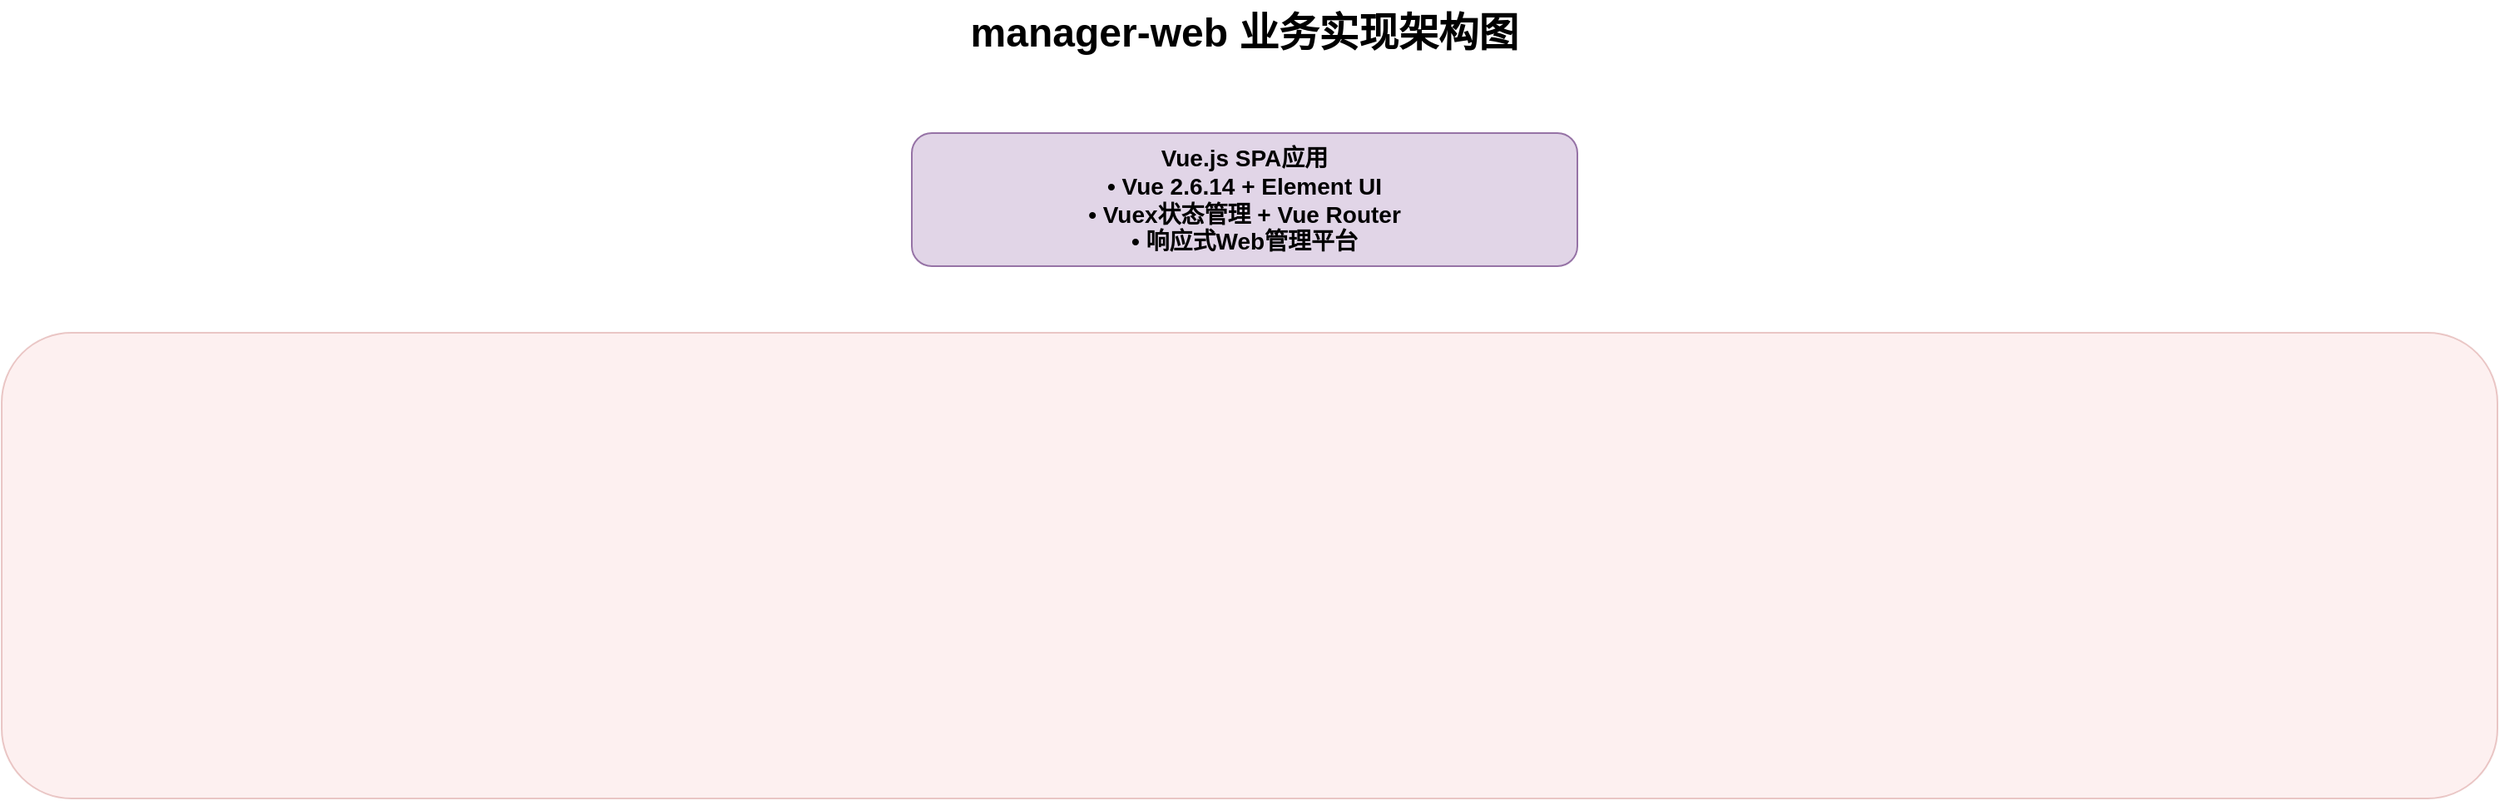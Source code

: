 <?xml version="1.0" encoding="UTF-8"?>
<mxfile version="24.7.17">
  <diagram name="manager-web业务架构" id="manager-web-business">
    <mxGraphModel dx="1422" dy="899" grid="1" gridSize="10" guides="1" tooltips="1" connect="1" arrows="1" fold="1" page="1" pageScale="1" pageWidth="1654" pageHeight="2339" math="0" shadow="0">
      <root>
        <mxCell id="0" />
        <mxCell id="1" parent="0" />
        
        <!-- 标题 -->
        <mxCell id="title" value="manager-web 业务实现架构图" style="text;html=1;strokeColor=none;fillColor=none;align=center;verticalAlign=middle;whiteSpace=wrap;rounded=0;fontSize=24;fontStyle=1;" vertex="1" parent="1">
          <mxGeometry x="577" y="40" width="500" height="40" as="geometry" />
        </mxCell>

        <!-- Vue.js 主应用 -->
        <mxCell id="main-app" value="Vue.js SPA应用&#xa;• Vue 2.6.14 + Element UI&#xa;• Vuex状态管理 + Vue Router&#xa;• 响应式Web管理平台" style="rounded=1;whiteSpace=wrap;html=1;fillColor=#e1d5e7;strokeColor=#9673a6;fontSize=14;fontStyle=1;" vertex="1" parent="1">
          <mxGeometry x="627" y="120" width="400" height="80" as="geometry" />
        </mxCell>

        <!-- 视图层 -->
        <mxCell id="views-layer" value="" style="rounded=1;whiteSpace=wrap;html=1;fillColor=#f8cecc;strokeColor=#b85450;opacity=30;" vertex="1" parent="1">
          <mxGeometry x="80" y="240" width="1500" height="280" as="geometry" />
        </mxCell>
        
        <mxCell id="views-title" value="视图层 (Views & Pages)" style="text;html=1;strokeColor=none;fillColor=none;align=center;verticalAlign=middle;whiteSpace=wrap;rounded=0;fontSize=18;fontStyle=1;" vertex="1" parent="1">
          <mxGeometry x="740" y="250" width="200" height="30" as="geometry" />
        </mxCell>

        <!-- Login View -->
        <mxCell id="login-view" value="login.vue&#xa;用户登录页面&#xa;• 登录表单&#xa;• 验证码验证&#xa;• Token获取" style="rounded=1;whiteSpace=wrap;html=1;fillColor=#fff2cc;strokeColor=#d6b656;" vertex="1" parent="1">
          <mxGeometry x="120" y="300" width="160" height="100" as="geometry" />
        </mxCell>

        <!-- Register View -->
        <mxCell id="register-view" value="register.vue&#xa;用户注册页面&#xa;• 注册表单&#xa;• 手机验证&#xa;• 密码设置" style="rounded=1;whiteSpace=wrap;html=1;fillColor=#fff2cc;strokeColor=#d6b656;" vertex="1" parent="1">
          <mxGeometry x="300" y="300" width="160" height="100" as="geometry" />
        </mxCell>

        <!-- Home View -->
        <mxCell id="home-view" value="home.vue&#xa;智能体管理主页&#xa;• 智能体列表&#xa;• 搜索过滤&#xa;• 操作入口" style="rounded=1;whiteSpace=wrap;html=1;fillColor=#fff2cc;strokeColor=#d6b656;" vertex="1" parent="1">
          <mxGeometry x="480" y="300" width="160" height="100" as="geometry" />
        </mxCell>

        <!-- Role Config View -->
        <mxCell id="roleconfig-view" value="roleConfig.vue&#xa;角色配置页面&#xa;• 智能体设置&#xa;• 参数配置&#xa;• 功能定制" style="rounded=1;whiteSpace=wrap;html=1;fillColor=#fff2cc;strokeColor=#d6b656;" vertex="1" parent="1">
          <mxGeometry x="660" y="300" width="160" height="100" as="geometry" />
        </mxCell>

        <!-- Device Management -->
        <mxCell id="device-management" value="DeviceManagement.vue&#xa;设备管理页面&#xa;• 设备列表&#xa;• 设备绑定&#xa;• 状态监控" style="rounded=1;whiteSpace=wrap;html=1;fillColor=#fff2cc;strokeColor=#d6b656;" vertex="1" parent="1">
          <mxGeometry x="840" y="300" width="160" height="100" as="geometry" />
        </mxCell>

        <!-- Model Config -->
        <mxCell id="model-config" value="ModelConfig.vue&#xa;模型配置页面&#xa;• AI模型管理&#xa;• 参数设置&#xa;• 提供商配置" style="rounded=1;whiteSpace=wrap;html=1;fillColor=#fff2cc;strokeColor=#d6b656;" vertex="1" parent="1">
          <mxGeometry x="1020" y="300" width="160" height="100" as="geometry" />
        </mxCell>

        <!-- User Management -->
        <mxCell id="user-management" value="UserManagement.vue&#xa;用户管理页面&#xa;• 用户列表&#xa;• 权限管理&#xa;• 账户操作" style="rounded=1;whiteSpace=wrap;html=1;fillColor=#fff2cc;strokeColor=#d6b656;" vertex="1" parent="1">
          <mxGeometry x="1200" y="300" width="160" height="100" as="geometry" />
        </mxCell>

        <!-- System Management -->
        <mxCell id="system-management" value="系统管理页面&#xa;• ParamsManagement&#xa;• OtaManagement&#xa;• DictManagement&#xa;• ProviderManagement" style="rounded=1;whiteSpace=wrap;html=1;fillColor=#fff2cc;strokeColor=#d6b656;" vertex="1" parent="1">
          <mxGeometry x="1380" y="300" width="180" height="100" as="geometry" />
        </mxCell>

        <!-- 组件层 -->
        <mxCell id="components-layer" value="" style="rounded=1;whiteSpace=wrap;html=1;fillColor=#d5e8d4;strokeColor=#82b366;opacity=30;" vertex="1" parent="1">
          <mxGeometry x="80" y="560" width="1500" height="280" as="geometry" />
        </mxCell>

        <mxCell id="components-title" value="组件层 (Components)" style="text;html=1;strokeColor=none;fillColor=none;align=center;verticalAlign=middle;whiteSpace=wrap;rounded=0;fontSize=18;fontStyle=1;" vertex="1" parent="1">
          <mxGeometry x="740" y="570" width="200" height="30" as="geometry" />
        </mxCell>

        <!-- Header Bar -->
        <mxCell id="header-bar" value="HeaderBar.vue&#xa;顶部导航栏&#xa;• 导航菜单&#xa;• 用户信息&#xa;• 语言切换&#xa;• 搜索功能" style="rounded=1;whiteSpace=wrap;html=1;fillColor=#e1ffc7;strokeColor=#67ab36;" vertex="1" parent="1">
          <mxGeometry x="120" y="620" width="140" height="120" as="geometry" />
        </mxCell>

        <!-- Device Item -->
        <mxCell id="device-item" value="DeviceItem.vue&#xa;设备卡片组件&#xa;• 设备信息展示&#xa;• 操作按钮&#xa;• 状态指示" style="rounded=1;whiteSpace=wrap;html=1;fillColor=#e1ffc7;strokeColor=#67ab36;" vertex="1" parent="1">
          <mxGeometry x="300" y="620" width="140" height="120" as="geometry" />
        </mxCell>

        <!-- Dialog Components -->
        <mxCell id="dialog-components" value="对话框组件&#xa;• AddWisdomBodyDialog&#xa;• AddDeviceDialog&#xa;• EditVoiceDialog&#xa;• ChatHistoryDialog" style="rounded=1;whiteSpace=wrap;html=1;fillColor=#e1ffc7;strokeColor=#67ab36;" vertex="1" parent="1">
          <mxGeometry x="480" y="620" width="160" height="120" as="geometry" />
        </mxCell>

        <!-- Form Components -->
        <mxCell id="form-components" value="表单组件&#xa;• ParamDialog&#xa;• ModelEditDialog&#xa;• ProviderDialog&#xa;• DictDataDialog" style="rounded=1;whiteSpace=wrap;html=1;fillColor=#e1ffc7;strokeColor=#67ab36;" vertex="1" parent="1">
          <mxGeometry x="680" y="620" width="140" height="120" as="geometry" />
        </mxCell>

        <!-- Audio Components -->
        <mxCell id="audio-components" value="音频组件&#xa;• AudioPlayer&#xa;• VoicePrintDialog&#xa;• TtsModel&#xa;• 录音播放功能" style="rounded=1;whiteSpace=wrap;html=1;fillColor=#e1ffc7;strokeColor=#67ab36;" vertex="1" parent="1">
          <mxGeometry x="860" y="620" width="140" height="120" as="geometry" />
        </mxCell>

        <!-- Security Components -->
        <mxCell id="security-components" value="安全组件&#xa;• ChangePasswordDialog&#xa;• ViewPasswordDialog&#xa;• 验证码组件" style="rounded=1;whiteSpace=wrap;html=1;fillColor=#e1ffc7;strokeColor=#67ab36;" vertex="1" parent="1">
          <mxGeometry x="1040" y="620" width="140" height="120" as="geometry" />
        </mxCell>

        <!-- System Components -->
        <mxCell id="system-components" value="系统组件&#xa;• FirmwareDialog&#xa;• CacheViewer&#xa;• VersionFooter&#xa;• FunctionDialog" style="rounded=1;whiteSpace=wrap;html=1;fillColor=#e1ffc7;strokeColor=#67ab36;" vertex="1" parent="1">
          <mxGeometry x="1220" y="620" width="140" height="120" as="geometry" />
        </mxCell>

        <!-- Manual Components -->
        <mxCell id="manual-components" value="手动操作组件&#xa;• ManualAddDeviceDialog&#xa;• 自定义表单&#xa;• 批量操作" style="rounded=1;whiteSpace=wrap;html=1;fillColor=#e1ffc7;strokeColor=#67ab36;" vertex="1" parent="1">
          <mxGeometry x="1400" y="620" width="160" height="120" as="geometry" />
        </mxCell>

        <!-- 服务层 -->
        <mxCell id="services-layer" value="" style="rounded=1;whiteSpace=wrap;html=1;fillColor=#ffe6cc;strokeColor=#d79b00;opacity=30;" vertex="1" parent="1">
          <mxGeometry x="80" y="880" width="1500" height="200" as="geometry" />
        </mxCell>

        <mxCell id="services-title" value="服务层 (API Services)" style="text;html=1;strokeColor=none;fillColor=none;align=center;verticalAlign=middle;whiteSpace=wrap;rounded=0;fontSize=18;fontStyle=1;" vertex="1" parent="1">
          <mxGeometry x="740" y="890" width="200" height="30" as="geometry" />
        </mxCell>

        <!-- HTTP Request -->
        <mxCell id="http-request" value="httpRequest.js&#xa;HTTP请求封装&#xa;• Axios配置&#xa;• 请求拦截&#xa;• 响应处理&#xa;• 错误处理" style="rounded=1;whiteSpace=wrap;html=1;fillColor=#ffd6cc;strokeColor=#d79b00;" vertex="1" parent="1">
          <mxGeometry x="120" y="940" width="150" height="100" as="geometry" />
        </mxCell>

        <!-- User API -->
        <mxCell id="user-api" value="user.js&#xa;用户相关API&#xa;• 登录注册&#xa;• 用户信息&#xa;• 密码管理" style="rounded=1;whiteSpace=wrap;html=1;fillColor=#ffd6cc;strokeColor=#d79b00;" vertex="1" parent="1">
          <mxGeometry x="300" y="940" width="120" height="100" as="geometry" />
        </mxCell>

        <!-- Agent API -->
        <mxCell id="agent-api" value="agent.js&#xa;智能体API&#xa;• 智能体CRUD&#xa;• 聊天记录&#xa;• 配置管理" style="rounded=1;whiteSpace=wrap;html=1;fillColor=#ffd6cc;strokeColor=#d79b00;" vertex="1" parent="1">
          <mxGeometry x="450" y="940" width="120" height="100" as="geometry" />
        </mxCell>

        <!-- Device API -->
        <mxCell id="device-api" value="device.js&#xa;设备管理API&#xa;• 设备绑定&#xa;• 状态查询&#xa;• 设备配置" style="rounded=1;whiteSpace=wrap;html=1;fillColor=#ffd6cc;strokeColor=#d79b00;" vertex="1" parent="1">
          <mxGeometry x="600" y="940" width="120" height="100" as="geometry" />
        </mxCell>

        <!-- Model API -->
        <mxCell id="model-api" value="model.js&#xa;模型配置API&#xa;• 模型管理&#xa;• 参数设置&#xa;• 提供商配置" style="rounded=1;whiteSpace=wrap;html=1;fillColor=#ffd6cc;strokeColor=#d79b00;" vertex="1" parent="1">
          <mxGeometry x="750" y="940" width="120" height="100" as="geometry" />
        </mxCell>

        <!-- Admin API -->
        <mxCell id="admin-api" value="admin.js&#xa;管理员API&#xa;• 用户管理&#xa;• 系统配置&#xa;• 权限控制" style="rounded=1;whiteSpace=wrap;html=1;fillColor=#ffd6cc;strokeColor=#d79b00;" vertex="1" parent="1">
          <mxGeometry x="900" y="940" width="120" height="100" as="geometry" />
        </mxCell>

        <!-- Dict API -->
        <mxCell id="dict-api" value="dict.js&#xa;字典数据API&#xa;• 字典管理&#xa;• 数据类型&#xa;• 配置项" style="rounded=1;whiteSpace=wrap;html=1;fillColor=#ffd6cc;strokeColor=#d79b00;" vertex="1" parent="1">
          <mxGeometry x="1050" y="940" width="120" height="100" as="geometry" />
        </mxCell>

        <!-- OTA API -->
        <mxCell id="ota-api" value="ota.js&#xa;固件升级API&#xa;• 版本管理&#xa;• 固件下发&#xa;• 升级状态" style="rounded=1;whiteSpace=wrap;html=1;fillColor=#ffd6cc;strokeColor=#d79b00;" vertex="1" parent="1">
          <mxGeometry x="1200" y="940" width="120" height="100" as="geometry" />
        </mxCell>

        <!-- Timbre API -->
        <mxCell id="timbre-api" value="timbre.js&#xa;音色管理API&#xa;• 声纹识别&#xa;• 音色配置&#xa;• 语音处理" style="rounded=1;whiteSpace=wrap;html=1;fillColor=#ffd6cc;strokeColor=#d79b00;" vertex="1" parent="1">
          <mxGeometry x="1350" y="940" width="120" height="100" as="geometry" />
        </mxCell>

        <!-- 状态管理层 -->
        <mxCell id="state-layer" value="" style="rounded=1;whiteSpace=wrap;html=1;fillColor=#e6f7ff;strokeColor=#1890ff;opacity=30;" vertex="1" parent="1">
          <mxGeometry x="80" y="1120" width="1500" height="200" as="geometry" />
        </mxCell>

        <mxCell id="state-title" value="状态管理和基础设施层" style="text;html=1;strokeColor=none;fillColor=none;align=center;verticalAlign=middle;whiteSpace=wrap;rounded=0;fontSize=18;fontStyle=1;" vertex="1" parent="1">
          <mxGeometry x="740" y="1130" width="200" height="30" as="geometry" />
        </mxCell>

        <!-- Vuex Store -->
        <mxCell id="vuex-store" value="Vuex Store&#xa;• 全局状态管理&#xa;• Token状态&#xa;• 用户信息&#xa;• 公共配置" style="rounded=1;whiteSpace=wrap;html=1;fillColor=#d4f1ff;strokeColor=#1f85de;" vertex="1" parent="1">
          <mxGeometry x="120" y="1180" width="150" height="100" as="geometry" />
        </mxCell>

        <!-- Vue Router -->
        <mxCell id="vue-router" value="Vue Router&#xa;• 路由管理&#xa;• 路由守卫&#xa;• 权限控制&#xa;• 懒加载" style="rounded=1;whiteSpace=wrap;html=1;fillColor=#d4f1ff;strokeColor=#1f85de;" vertex="1" parent="1">
          <mxGeometry x="300" y="1180" width="150" height="100" as="geometry" />
        </mxCell>

        <!-- Vue i18n -->
        <mxCell id="vue-i18n" value="Vue i18n&#xa;• 国际化支持&#xa;• 多语言切换&#xa;• 语言包管理&#xa;• 动态翻译" style="rounded=1;whiteSpace=wrap;html=1;fillColor=#d4f1ff;strokeColor=#1f85de;" vertex="1" parent="1">
          <mxGeometry x="480" y="1180" width="150" height="100" as="geometry" />
        </mxCell>

        <!-- Element UI -->
        <mxCell id="element-ui" value="Element UI&#xa;• UI组件库&#xa;• 表单组件&#xa;• 数据展示&#xa;• 交互组件" style="rounded=1;whiteSpace=wrap;html=1;fillColor=#d4f1ff;strokeColor=#1f85de;" vertex="1" parent="1">
          <mxGeometry x="660" y="1180" width="150" height="100" as="geometry" />
        </mxCell>

        <!-- Utils & Tools -->
        <mxCell id="utils-tools" value="工具函数&#xa;• format.js 格式化&#xa;• date.js 日期处理&#xa;• constant.js 常量&#xa;• index.js 通用工具" style="rounded=1;whiteSpace=wrap;html=1;fillColor=#d4f1ff;strokeColor=#1f85de;" vertex="1" parent="1">
          <mxGeometry x="840" y="1180" width="150" height="100" as="geometry" />
        </mxCell>

        <!-- Service Worker -->
        <mxCell id="service-worker" value="Service Worker&#xa;• PWA支持&#xa;• 离线功能&#xa;• 缓存管理&#xa;• 推送通知" style="rounded=1;whiteSpace=wrap;html=1;fillColor=#d4f1ff;strokeColor=#1f85de;" vertex="1" parent="1">
          <mxGeometry x="1020" y="1180" width="150" height="100" as="geometry" />
        </mxCell>

        <!-- Audio Processing -->
        <mxCell id="audio-processing" value="音频处理&#xa;• opus-decoder&#xa;• opus-recorder&#xa;• 录音功能&#xa;• 播放控制" style="rounded=1;whiteSpace=wrap;html=1;fillColor=#d4f1ff;strokeColor=#1f85de;" vertex="1" parent="1">
          <mxGeometry x="1200" y="1180" width="150" height="100" as="geometry" />
        </mxCell>

        <!-- Build Tools -->
        <mxCell id="build-tools" value="构建工具&#xa;• Vue CLI 5.0&#xa;• Webpack&#xa;• Babel&#xa;• Sass处理" style="rounded=1;whiteSpace=wrap;html=1;fillColor=#d4f1ff;strokeColor=#1f85de;" vertex="1" parent="1">
          <mxGeometry x="1380" y="1180" width="150" height="100" as="geometry" />
        </mxCell>

        <!-- 业务流程层 -->
        <mxCell id="business-flows" value="" style="rounded=1;whiteSpace=wrap;html=1;fillColor=#fff2e6;strokeColor=#f57c00;opacity=30;" vertex="1" parent="1">
          <mxGeometry x="80" y="1360" width="1500" height="300" as="geometry" />
        </mxCell>

        <mxCell id="business-flows-title" value="核心业务流程" style="text;html=1;strokeColor=none;fillColor=none;align=center;verticalAlign=middle;whiteSpace=wrap;rounded=0;fontSize=18;fontStyle=1;" vertex="1" parent="1">
          <mxGeometry x="740" y="1370" width="200" height="30" as="geometry" />
        </mxCell>

        <!-- 用户认证流程 -->
        <mxCell id="auth-flow" value="用户认证流程&#xa;1. 登录页面渲染&#xa;2. 表单验证&#xa;3. API请求认证&#xa;4. Token存储&#xa;5. 路由跳转&#xa;6. 权限检查" style="rounded=1;whiteSpace=wrap;html=1;fillColor=#fff7e6;strokeColor=#ff8c00;" vertex="1" parent="1">
          <mxGeometry x="120" y="1420" width="180" height="150" as="geometry" />
        </mxCell>

        <!-- 智能体管理流程 -->
        <mxCell id="agent-management-flow" value="智能体管理流程&#xa;1. 智能体列表加载&#xa;2. 搜索过滤&#xa;3. 添加智能体&#xa;4. 配置参数&#xa;5. 设备绑定&#xa;6. 状态监控" style="rounded=1;whiteSpace=wrap;html=1;fillColor=#fff7e6;strokeColor=#ff8c00;" vertex="1" parent="1">
          <mxGeometry x="330" y="1420" width="180" height="150" as="geometry" />
        </mxCell>

        <!-- 设备管理流程 -->
        <mxCell id="device-management-flow" value="设备管理流程&#xa;1. 设备列表展示&#xa;2. 设备注册&#xa;3. 设备绑定&#xa;4. 状态更新&#xa;5. 配置同步&#xa;6. 故障处理" style="rounded=1;whiteSpace=wrap;html=1;fillColor=#fff7e6;strokeColor=#ff8c00;" vertex="1" parent="1">
          <mxGeometry x="540" y="1420" width="180" height="150" as="geometry" />
        </mxCell>

        <!-- 模型配置流程 -->
        <mxCell id="model-config-flow" value="模型配置流程&#xa;1. 模型列表管理&#xa;2. 参数配置&#xa;3. 提供商设置&#xa;4. 测试验证&#xa;5. 配置下发&#xa;6. 性能监控" style="rounded=1;whiteSpace=wrap;html=1;fillColor=#fff7e6;strokeColor=#ff8c00;" vertex="1" parent="1">
          <mxGeometry x="750" y="1420" width="180" height="150" as="geometry" />
        </mxCell>

        <!-- 系统配置流程 -->
        <mxCell id="system-config-flow" value="系统配置流程&#xa;1. 参数管理&#xa;2. 字典数据&#xa;3. OTA升级&#xa;4. 配置验证&#xa;5. 缓存更新&#xa;6. 实时生效" style="rounded=1;whiteSpace=wrap;html=1;fillColor=#fff7e6;strokeColor=#ff8c00;" vertex="1" parent="1">
          <mxGeometry x="960" y="1420" width="180" height="150" as="geometry" />
        </mxCell>

        <!-- 用户交互流程 -->
        <mxCell id="user-interaction-flow" value="用户交互流程&#xa;1. 界面响应&#xa;2. 数据加载&#xa;3. 表单提交&#xa;4. 实时反馈&#xa;5. 错误处理&#xa;6. 状态同步" style="rounded=1;whiteSpace=wrap;html=1;fillColor=#fff7e6;strokeColor=#ff8c00;" vertex="1" parent="1">
          <mxGeometry x="1170" y="1420" width="180" height="150" as="geometry" />
        </mxCell>

        <!-- 音频处理流程 -->
        <mxCell id="audio-flow" value="音频处理流程&#xa;1. 录音控制&#xa;2. 格式转换&#xa;3. 压缩编码&#xa;4. 上传传输&#xa;5. 播放控制&#xa;6. 质量监控" style="rounded=1;whiteSpace=wrap;html=1;fillColor=#fff7e6;strokeColor=#ff8c00;" vertex="1" parent="1">
          <mxGeometry x="1380" y="1420" width="180" height="150" as="geometry" />
        </mxCell>

        <!-- 连接线 -->
        
        <!-- 主应用到视图层 -->
        <mxCell id="flow1" style="endArrow=classic;html=1;rounded=0;strokeWidth=3;fillColor=#60a917;strokeColor=#2D7600;" edge="1" parent="1" source="main-app" target="home-view">
          <mxGeometry width="50" height="50" relative="1" as="geometry">
            <mxPoint x="827" y="200" as="sourcePoint" />
            <mxPoint x="560" y="300" as="targetPoint" />
          </mxGeometry>
        </mxCell>

        <!-- 视图到组件 -->
        <mxCell id="flow2" style="endArrow=classic;html=1;rounded=0;strokeWidth=2;fillColor=#1ba1e2;strokeColor=#006EAF;" edge="1" parent="1" source="home-view" target="header-bar">
          <mxGeometry width="50" height="50" relative="1" as="geometry">
            <mxPoint x="560" y="400" as="sourcePoint" />
            <mxPoint x="190" y="620" as="targetPoint" />
          </mxGeometry>
        </mxCell>

        <mxCell id="flow3" style="endArrow=classic;html=1;rounded=0;strokeWidth=2;fillColor=#1ba1e2;strokeColor=#006EAF;" edge="1" parent="1" source="home-view" target="device-item">
          <mxGeometry width="50" height="50" relative="1" as="geometry">
            <mxPoint x="560" y="400" as="sourcePoint" />
            <mxPoint x="370" y="620" as="targetPoint" />
          </mxGeometry>
        </mxCell>

        <!-- 组件到服务 -->
        <mxCell id="flow4" style="endArrow=classic;html=1;rounded=0;strokeWidth=2;fillColor=#6a00ff;strokeColor=#3700CC;" edge="1" parent="1" source="header-bar" target="user-api">
          <mxGeometry width="50" height="50" relative="1" as="geometry">
            <mxPoint x="190" y="740" as="sourcePoint" />
            <mxPoint x="360" y="940" as="targetPoint" />
          </mxGeometry>
        </mxCell>

        <mxCell id="flow5" style="endArrow=classic;html=1;rounded=0;strokeWidth=2;fillColor=#6a00ff;strokeColor=#3700CC;" edge="1" parent="1" source="device-item" target="agent-api">
          <mxGeometry width="50" height="50" relative="1" as="geometry">
            <mxPoint x="370" y="740" as="sourcePoint" />
            <mxPoint x="510" y="940" as="targetPoint" />
          </mxGeometry>
        </mxCell>

        <!-- 服务到HTTP请求 -->
        <mxCell id="flow6" style="endArrow=classic;html=1;rounded=0;strokeWidth=3;fillColor=#e85d75;strokeColor=#B20000;" edge="1" parent="1" source="user-api" target="http-request">
          <mxGeometry width="50" height="50" relative="1" as="geometry">
            <mxPoint x="360" y="940" as="sourcePoint" />
            <mxPoint x="195" y="940" as="targetPoint" />
          </mxGeometry>
        </mxCell>

        <!-- 状态管理连接 -->
        <mxCell id="flow7" style="endArrow=classic;html=1;rounded=0;strokeWidth=2;fillColor=#008a00;strokeColor=#005700;" edge="1" parent="1" source="vuex-store" target="home-view">
          <mxGeometry width="50" height="50" relative="1" as="geometry">
            <mxPoint x="195" y="1180" as="sourcePoint" />
            <mxPoint x="560" y="400" as="targetPoint" />
          </mxGeometry>
        </mxCell>

        <mxCell id="flow8" style="endArrow=classic;html=1;rounded=0;strokeWidth=2;fillColor=#008a00;strokeColor=#005700;" edge="1" parent="1" source="vue-router" target="login-view">
          <mxGeometry width="50" height="50" relative="1" as="geometry">
            <mxPoint x="375" y="1180" as="sourcePoint" />
            <mxPoint x="200" y="400" as="targetPoint" />
          </mxGeometry>
        </mxCell>

        <!-- 业务流程连接 -->
        <mxCell id="flow9" style="endArrow=classic;html=1;rounded=0;strokeWidth=2;fillColor=#ff8c00;strokeColor=#D79B00;" edge="1" parent="1" source="auth-flow" target="login-view">
          <mxGeometry width="50" height="50" relative="1" as="geometry">
            <mxPoint x="210" y="1420" as="sourcePoint" />
            <mxPoint x="200" y="400" as="targetPoint" />
          </mxGeometry>
        </mxCell>

        <mxCell id="flow10" style="endArrow=classic;html=1;rounded=0;strokeWidth=2;fillColor=#ff8c00;strokeColor=#D79B00;" edge="1" parent="1" source="agent-management-flow" target="home-view">
          <mxGeometry width="50" height="50" relative="1" as="geometry">
            <mxPoint x="420" y="1420" as="sourcePoint" />
            <mxPoint x="560" y="400" as="targetPoint" />
          </mxGeometry>
        </mxCell>

        <!-- 外部接口连接 -->
        <mxCell id="external-apis" value="外部后端API&#xa;manager-api (Spring Boot)&#xa;端口: 8002" style="rounded=1;whiteSpace=wrap;html=1;fillColor=#ffcccc;strokeColor=#cc4125;" vertex="1" parent="1">
          <mxGeometry x="80" y="1720" width="200" height="80" as="geometry" />
        </mxCell>

        <mxCell id="flow11" style="endArrow=classic;html=1;rounded=0;strokeWidth=3;fillColor=#cc0000;strokeColor=#990000;" edge="1" parent="1" source="http-request" target="external-apis">
          <mxGeometry width="50" height="50" relative="1" as="geometry">
            <mxPoint x="195" y="1040" as="sourcePoint" />
            <mxPoint x="180" y="1720" as="targetPoint" />
          </mxGeometry>
        </mxCell>

        <!-- 图例 -->
        <mxCell id="legend-box" value="" style="rounded=1;whiteSpace=wrap;html=1;fillColor=#ffffff;strokeColor=#666666;" vertex="1" parent="1">
          <mxGeometry x="320" y="1720" width="800" height="200" as="geometry" />
        </mxCell>

        <mxCell id="legend-title" value="图例说明" style="text;html=1;strokeColor=none;fillColor=none;align=center;verticalAlign=middle;whiteSpace=wrap;rounded=0;fontSize=16;fontStyle=1;" vertex="1" parent="1">
          <mxGeometry x="670" y="1730" width="100" height="30" as="geometry" />
        </mxCell>

        <!-- 图例项目 -->
        <mxCell id="legend1" value="Vue.js应用" style="rounded=1;whiteSpace=wrap;html=1;fillColor=#e1d5e7;strokeColor=#9673a6;fontSize=10;" vertex="1" parent="1">
          <mxGeometry x="340" y="1770" width="80" height="30" as="geometry" />
        </mxCell>

        <mxCell id="legend2" value="视图页面" style="rounded=1;whiteSpace=wrap;html=1;fillColor=#fff2cc;strokeColor=#d6b656;fontSize=10;" vertex="1" parent="1">
          <mxGeometry x="440" y="1770" width="80" height="30" as="geometry" />
        </mxCell>

        <mxCell id="legend3" value="Vue组件" style="rounded=1;whiteSpace=wrap;html=1;fillColor=#e1ffc7;strokeColor=#67ab36;fontSize=10;" vertex="1" parent="1">
          <mxGeometry x="540" y="1770" width="80" height="30" as="geometry" />
        </mxCell>

        <mxCell id="legend4" value="API服务" style="rounded=1;whiteSpace=wrap;html=1;fillColor=#ffd6cc;strokeColor=#d79b00;fontSize=10;" vertex="1" parent="1">
          <mxGeometry x="640" y="1770" width="80" height="30" as="geometry" />
        </mxCell>

        <mxCell id="legend5" value="基础设施" style="rounded=1;whiteSpace=wrap;html=1;fillColor=#d4f1ff;strokeColor=#1f85de;fontSize=10;" vertex="1" parent="1">
          <mxGeometry x="740" y="1770" width="80" height="30" as="geometry" />
        </mxCell>

        <mxCell id="legend6" value="业务流程" style="rounded=1;whiteSpace=wrap;html=1;fillColor=#fff7e6;strokeColor=#ff8c00;fontSize=10;" vertex="1" parent="1">
          <mxGeometry x="840" y="1770" width="80" height="30" as="geometry" />
        </mxCell>

        <mxCell id="legend7" value="外部服务" style="rounded=1;whiteSpace=wrap;html=1;fillColor=#ffcccc;strokeColor=#cc4125;fontSize=10;" vertex="1" parent="1">
          <mxGeometry x="940" y="1770" width="80" height="30" as="geometry" />
        </mxCell>

        <!-- 数据流连接线说明 -->
        <mxCell id="flow-legend1" value="主要调用" style="text;html=1;strokeColor=none;fillColor=none;align=left;verticalAlign=middle;whiteSpace=wrap;rounded=0;fontSize=10;" vertex="1" parent="1">
          <mxGeometry x="360" y="1830" width="60" height="20" as="geometry" />
        </mxCell>

        <mxCell id="flow-line1" style="endArrow=classic;html=1;rounded=0;strokeWidth=3;fillColor=#60a917;strokeColor=#2D7600;" edge="1" parent="1">
          <mxGeometry width="50" height="50" relative="1" as="geometry">
            <mxPoint x="340" y="1840" as="sourcePoint" />
            <mxPoint x="360" y="1840" as="targetPoint" />
          </mxGeometry>
        </mxCell>

        <mxCell id="flow-legend2" value="组件调用" style="text;html=1;strokeColor=none;fillColor=none;align=left;verticalAlign=middle;whiteSpace=wrap;rounded=0;fontSize=10;" vertex="1" parent="1">
          <mxGeometry x="460" y="1830" width="60" height="20" as="geometry" />
        </mxCell>

        <mxCell id="flow-line2" style="endArrow=classic;html=1;rounded=0;strokeWidth=2;fillColor=#1ba1e2;strokeColor=#006EAF;" edge="1" parent="1">
          <mxGeometry width="50" height="50" relative="1" as="geometry">
            <mxPoint x="440" y="1840" as="sourcePoint" />
            <mxPoint x="460" y="1840" as="targetPoint" />
          </mxGeometry>
        </mxCell>

        <mxCell id="flow-legend3" value="API调用" style="text;html=1;strokeColor=none;fillColor=none;align=left;verticalAlign=middle;whiteSpace=wrap;rounded=0;fontSize=10;" vertex="1" parent="1">
          <mxGeometry x="560" y="1830" width="60" height="20" as="geometry" />
        </mxCell>

        <mxCell id="flow-line3" style="endArrow=classic;html=1;rounded=0;strokeWidth=2;fillColor=#6a00ff;strokeColor=#3700CC;" edge="1" parent="1">
          <mxGeometry width="50" height="50" relative="1" as="geometry">
            <mxPoint x="540" y="1840" as="sourcePoint" />
            <mxPoint x="560" y="1840" as="targetPoint" />
          </mxGeometry>
        </mxCell>

        <mxCell id="flow-legend4" value="HTTP请求" style="text;html=1;strokeColor=none;fillColor=none;align=left;verticalAlign=middle;whiteSpace=wrap;rounded=0;fontSize=10;" vertex="1" parent="1">
          <mxGeometry x="660" y="1830" width="60" height="20" as="geometry" />
        </mxCell>

        <mxCell id="flow-line4" style="endArrow=classic;html=1;rounded=0;strokeWidth=3;fillColor=#e85d75;strokeColor=#B20000;" edge="1" parent="1">
          <mxGeometry width="50" height="50" relative="1" as="geometry">
            <mxPoint x="640" y="1840" as="sourcePoint" />
            <mxPoint x="660" y="1840" as="targetPoint" />
          </mxGeometry>
        </mxCell>

        <mxCell id="flow-legend5" value="状态管理" style="text;html=1;strokeColor=none;fillColor=none;align=left;verticalAlign=middle;whiteSpace=wrap;rounded=0;fontSize=10;" vertex="1" parent="1">
          <mxGeometry x="760" y="1830" width="60" height="20" as="geometry" />
        </mxCell>

        <mxCell id="flow-line5" style="endArrow=classic;html=1;rounded=0;strokeWidth=2;fillColor=#008a00;strokeColor=#005700;" edge="1" parent="1">
          <mxGeometry width="50" height="50" relative="1" as="geometry">
            <mxPoint x="740" y="1840" as="sourcePoint" />
            <mxPoint x="760" y="1840" as="targetPoint" />
          </mxGeometry>
        </mxCell>

        <mxCell id="flow-legend6" value="业务流程" style="text;html=1;strokeColor=none;fillColor=none;align=left;verticalAlign=middle;whiteSpace=wrap;rounded=0;fontSize=10;" vertex="1" parent="1">
          <mxGeometry x="860" y="1830" width="60" height="20" as="geometry" />
        </mxCell>

        <mxCell id="flow-line6" style="endArrow=classic;html=1;rounded=0;strokeWidth=2;fillColor=#ff8c00;strokeColor=#D79B00;" edge="1" parent="1">
          <mxGeometry width="50" height="50" relative="1" as="geometry">
            <mxPoint x="840" y="1840" as="sourcePoint" />
            <mxPoint x="860" y="1840" as="targetPoint" />
          </mxGeometry>
        </mxCell>

        <!-- 技术栈说明 -->
        <mxCell id="tech-stack-title" value="核心技术栈" style="text;html=1;strokeColor=none;fillColor=none;align=center;verticalAlign=middle;whiteSpace=wrap;rounded=0;fontSize=16;fontStyle=1;" vertex="1" parent="1">
          <mxGeometry x="1200" y="1730" width="100" height="30" as="geometry" />
        </mxCell>

        <mxCell id="tech-stack-content" value="• Vue.js 2.6.14 + Element UI 2.15&#xa;• Vue Router 3.6 + Vuex 3.6&#xa;• Vue i18n 8.28 + Vue CLI 5.0&#xa;• Axios HTTP客户端&#xa;• Sass/SCSS样式预处理&#xa;• opus-recorder 音频处理&#xa;• PWA离线支持 + 缓存策略" style="text;html=1;strokeColor=none;fillColor=none;align=left;verticalAlign=top;whiteSpace=wrap;rounded=0;fontSize=11;" vertex="1" parent="1">
          <mxGeometry x="1160" y="1770" width="240" height="140" as="geometry" />
        </mxCell>

      </root>
    </mxGraphModel>
  </diagram>
</mxfile>
